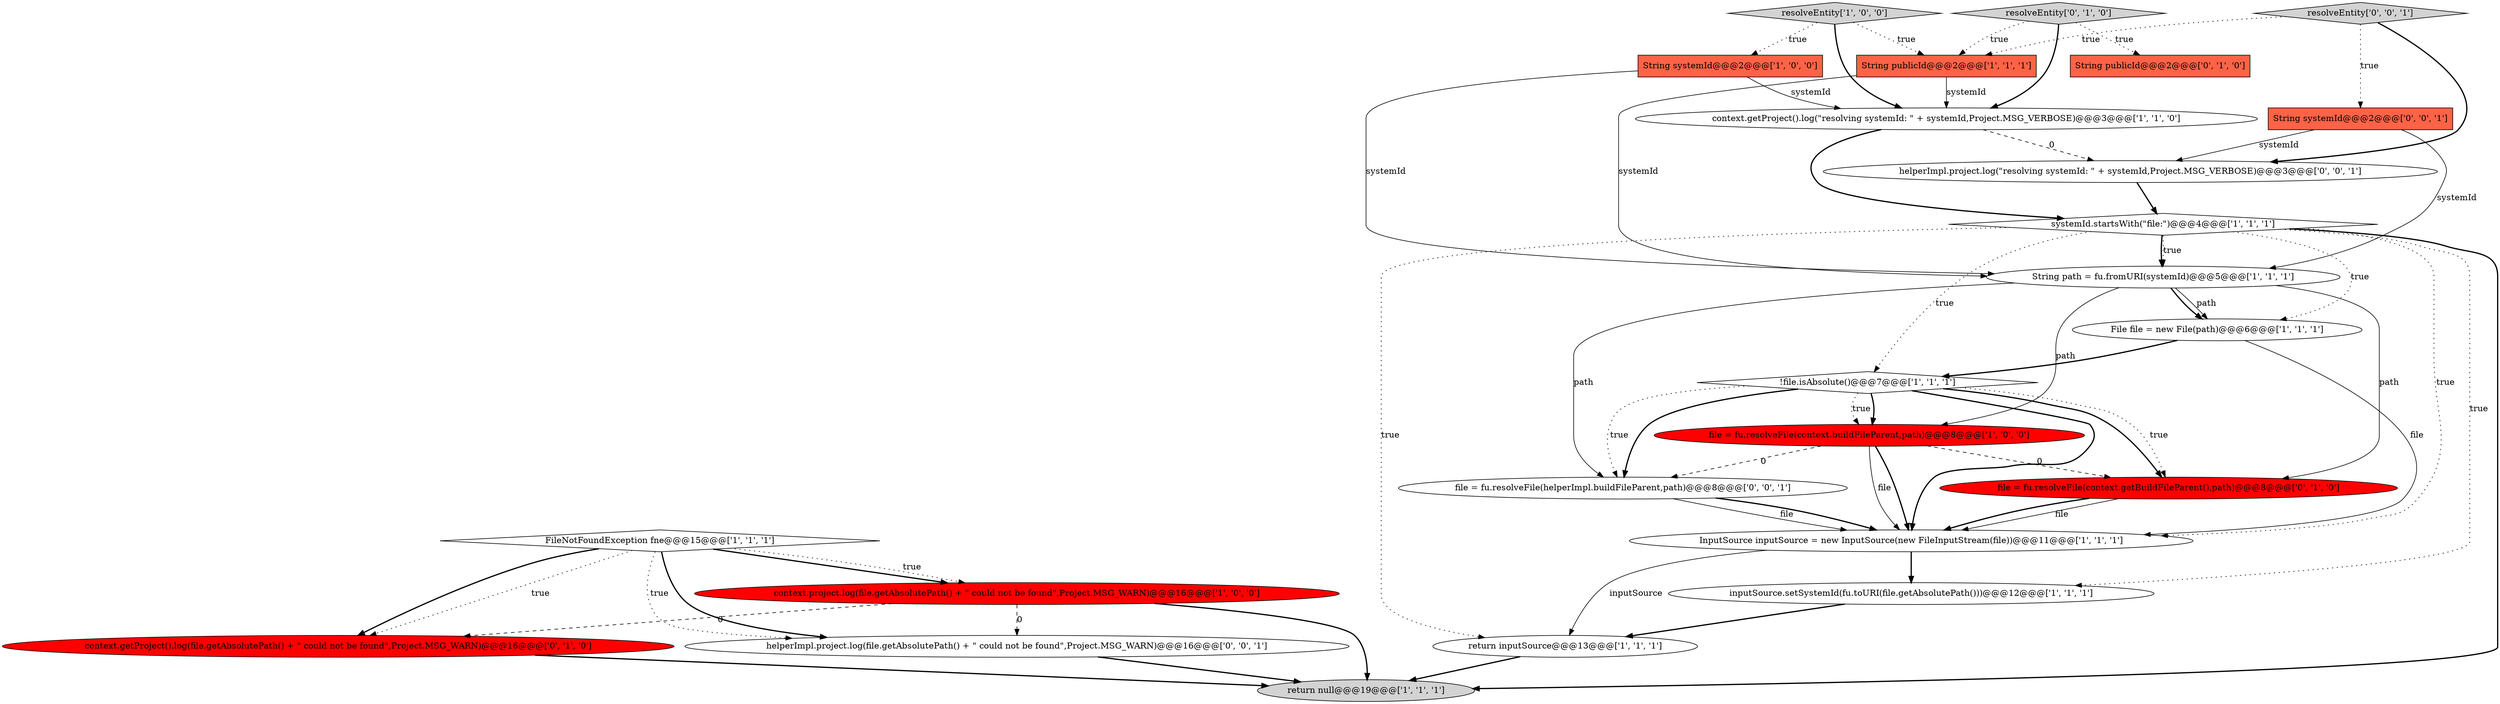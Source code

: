 digraph {
18 [style = filled, label = "context.getProject().log(file.getAbsolutePath() + \" could not be found\",Project.MSG_WARN)@@@16@@@['0', '1', '0']", fillcolor = red, shape = ellipse image = "AAA1AAABBB2BBB"];
9 [style = filled, label = "FileNotFoundException fne@@@15@@@['1', '1', '1']", fillcolor = white, shape = diamond image = "AAA0AAABBB1BBB"];
22 [style = filled, label = "resolveEntity['0', '0', '1']", fillcolor = lightgray, shape = diamond image = "AAA0AAABBB3BBB"];
6 [style = filled, label = "file = fu.resolveFile(context.buildFileParent,path)@@@8@@@['1', '0', '0']", fillcolor = red, shape = ellipse image = "AAA1AAABBB1BBB"];
13 [style = filled, label = "systemId.startsWith(\"file:\")@@@4@@@['1', '1', '1']", fillcolor = white, shape = diamond image = "AAA0AAABBB1BBB"];
21 [style = filled, label = "file = fu.resolveFile(helperImpl.buildFileParent,path)@@@8@@@['0', '0', '1']", fillcolor = white, shape = ellipse image = "AAA0AAABBB3BBB"];
20 [style = filled, label = "String systemId@@@2@@@['0', '0', '1']", fillcolor = tomato, shape = box image = "AAA0AAABBB3BBB"];
23 [style = filled, label = "helperImpl.project.log(\"resolving systemId: \" + systemId,Project.MSG_VERBOSE)@@@3@@@['0', '0', '1']", fillcolor = white, shape = ellipse image = "AAA0AAABBB3BBB"];
17 [style = filled, label = "String publicId@@@2@@@['0', '1', '0']", fillcolor = tomato, shape = box image = "AAA0AAABBB2BBB"];
3 [style = filled, label = "context.project.log(file.getAbsolutePath() + \" could not be found\",Project.MSG_WARN)@@@16@@@['1', '0', '0']", fillcolor = red, shape = ellipse image = "AAA1AAABBB1BBB"];
12 [style = filled, label = "File file = new File(path)@@@6@@@['1', '1', '1']", fillcolor = white, shape = ellipse image = "AAA0AAABBB1BBB"];
14 [style = filled, label = "!file.isAbsolute()@@@7@@@['1', '1', '1']", fillcolor = white, shape = diamond image = "AAA0AAABBB1BBB"];
15 [style = filled, label = "resolveEntity['0', '1', '0']", fillcolor = lightgray, shape = diamond image = "AAA0AAABBB2BBB"];
1 [style = filled, label = "return inputSource@@@13@@@['1', '1', '1']", fillcolor = white, shape = ellipse image = "AAA0AAABBB1BBB"];
7 [style = filled, label = "String systemId@@@2@@@['1', '0', '0']", fillcolor = tomato, shape = box image = "AAA0AAABBB1BBB"];
19 [style = filled, label = "helperImpl.project.log(file.getAbsolutePath() + \" could not be found\",Project.MSG_WARN)@@@16@@@['0', '0', '1']", fillcolor = white, shape = ellipse image = "AAA0AAABBB3BBB"];
11 [style = filled, label = "context.getProject().log(\"resolving systemId: \" + systemId,Project.MSG_VERBOSE)@@@3@@@['1', '1', '0']", fillcolor = white, shape = ellipse image = "AAA0AAABBB1BBB"];
8 [style = filled, label = "String publicId@@@2@@@['1', '1', '1']", fillcolor = tomato, shape = box image = "AAA0AAABBB1BBB"];
16 [style = filled, label = "file = fu.resolveFile(context.getBuildFileParent(),path)@@@8@@@['0', '1', '0']", fillcolor = red, shape = ellipse image = "AAA1AAABBB2BBB"];
4 [style = filled, label = "resolveEntity['1', '0', '0']", fillcolor = lightgray, shape = diamond image = "AAA0AAABBB1BBB"];
10 [style = filled, label = "String path = fu.fromURI(systemId)@@@5@@@['1', '1', '1']", fillcolor = white, shape = ellipse image = "AAA0AAABBB1BBB"];
2 [style = filled, label = "InputSource inputSource = new InputSource(new FileInputStream(file))@@@11@@@['1', '1', '1']", fillcolor = white, shape = ellipse image = "AAA0AAABBB1BBB"];
5 [style = filled, label = "return null@@@19@@@['1', '1', '1']", fillcolor = lightgray, shape = ellipse image = "AAA0AAABBB1BBB"];
0 [style = filled, label = "inputSource.setSystemId(fu.toURI(file.getAbsolutePath()))@@@12@@@['1', '1', '1']", fillcolor = white, shape = ellipse image = "AAA0AAABBB1BBB"];
1->5 [style = bold, label=""];
14->16 [style = bold, label=""];
13->10 [style = bold, label=""];
6->21 [style = dashed, label="0"];
16->2 [style = solid, label="file"];
8->11 [style = solid, label="systemId"];
6->2 [style = solid, label="file"];
6->16 [style = dashed, label="0"];
13->12 [style = dotted, label="true"];
10->16 [style = solid, label="path"];
3->18 [style = dashed, label="0"];
4->8 [style = dotted, label="true"];
4->7 [style = dotted, label="true"];
11->23 [style = dashed, label="0"];
16->2 [style = bold, label=""];
13->10 [style = dotted, label="true"];
22->23 [style = bold, label=""];
2->1 [style = solid, label="inputSource"];
8->10 [style = solid, label="systemId"];
21->2 [style = solid, label="file"];
6->2 [style = bold, label=""];
21->2 [style = bold, label=""];
15->17 [style = dotted, label="true"];
13->2 [style = dotted, label="true"];
19->5 [style = bold, label=""];
14->16 [style = dotted, label="true"];
13->1 [style = dotted, label="true"];
3->19 [style = dashed, label="0"];
10->6 [style = solid, label="path"];
2->0 [style = bold, label=""];
3->5 [style = bold, label=""];
7->11 [style = solid, label="systemId"];
9->18 [style = bold, label=""];
15->8 [style = dotted, label="true"];
15->11 [style = bold, label=""];
14->21 [style = dotted, label="true"];
9->19 [style = dotted, label="true"];
22->8 [style = dotted, label="true"];
22->20 [style = dotted, label="true"];
23->13 [style = bold, label=""];
10->12 [style = bold, label=""];
13->0 [style = dotted, label="true"];
0->1 [style = bold, label=""];
18->5 [style = bold, label=""];
11->13 [style = bold, label=""];
20->23 [style = solid, label="systemId"];
12->14 [style = bold, label=""];
13->5 [style = bold, label=""];
7->10 [style = solid, label="systemId"];
9->3 [style = bold, label=""];
9->19 [style = bold, label=""];
9->18 [style = dotted, label="true"];
10->12 [style = solid, label="path"];
10->21 [style = solid, label="path"];
14->2 [style = bold, label=""];
9->3 [style = dotted, label="true"];
20->10 [style = solid, label="systemId"];
4->11 [style = bold, label=""];
12->2 [style = solid, label="file"];
13->14 [style = dotted, label="true"];
14->6 [style = bold, label=""];
14->21 [style = bold, label=""];
14->6 [style = dotted, label="true"];
}
